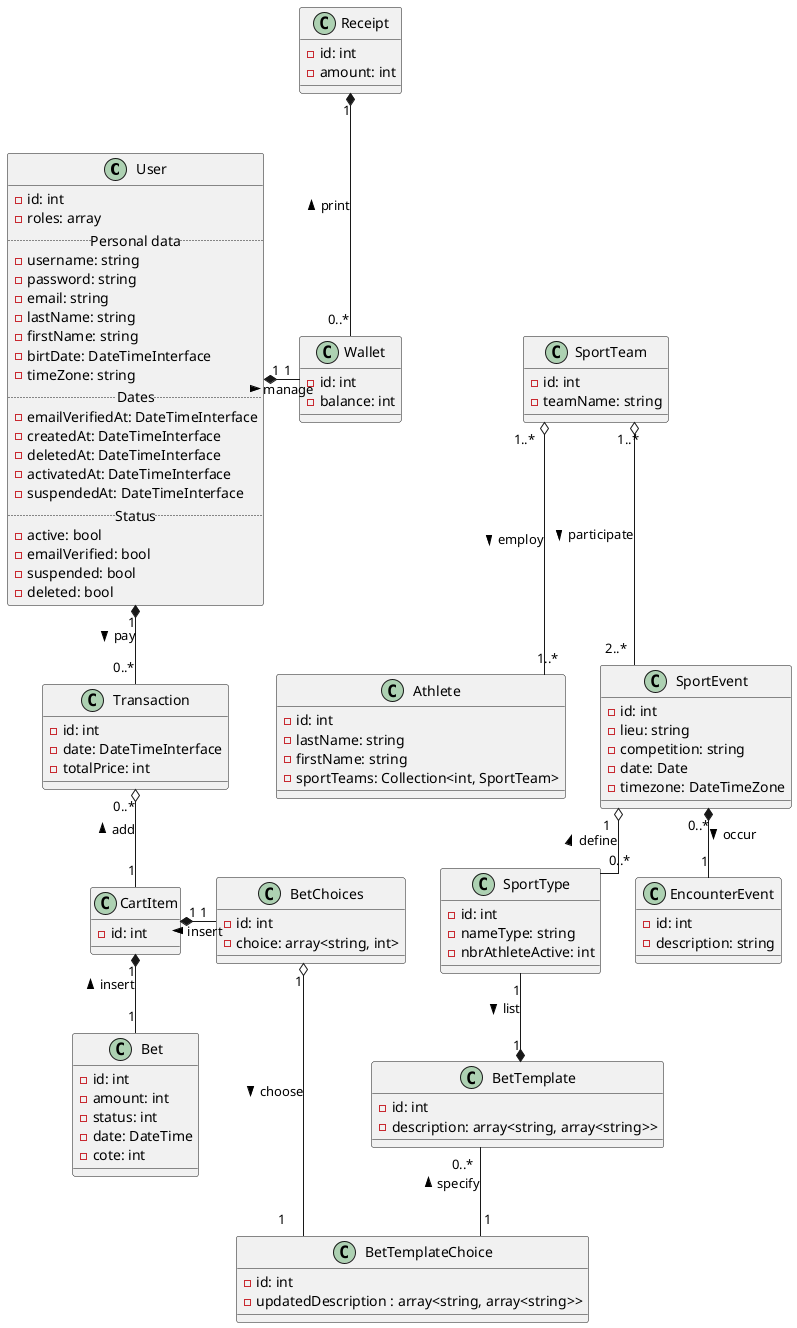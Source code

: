 @startuml

skinparam linetype ortho

' Human management
class User {
    -id: int
    -roles: array
    ..Personal data..
    -username: string
    -password: string
    -email: string
    -lastName: string
    -firstName: string
    -birtDate: DateTimeInterface
    -timeZone: string
    ..Dates..
    -emailVerifiedAt: DateTimeInterface
    -createdAt: DateTimeInterface
    -deletedAt: DateTimeInterface
    -activatedAt: DateTimeInterface
    -suspendedAt: DateTimeInterface
    ..Status..
    -active: bool
    -emailVerified: bool
    -suspended: bool
    -deleted: bool
}

class Athlete {
    -id: int
    -lastName: string
    -firstName: string
    -sportTeams: Collection<int, SportTeam>
}

' Money management
class Receipt{
    -id: int
    -amount: int
}

class Wallet {
    -id: int
    -balance: int
}

'History
class Transaction{
    -id: int
    -date: DateTimeInterface
    -totalPrice: int
}

class CartItem{
    -id: int
}

'Bets
class Bet {
    -id: int
    -amount: int
    -status: int
    -date: DateTime
    -cote: int
}

class BetChoices{
    -id: int
    -choice: array<string, int>
}

class BetTemplate{
    -id: int
    -description: array<string, array<string>>
}

class BetTemplateChoice{
    -id: int
    -updatedDescription : array<string, array<string>>
}

' Sport management
class SportEvent {
    -id: int
    -lieu: string
    -competition: string
    -date: Date
    -timezone: DateTimeZone
}

class SportTeam {
    -id: int
    -teamName: string
}

class SportType {
    -id: int
    -nameType: string
    -nbrAthleteActive: int
}

class EncounterEvent{
    -id: int
    -description: string
}

' ========================================================================='

' Relation
User "1" *- "1" Wallet : manage >
User "1" *-- "0..*" Transaction : pay >
Receipt "1" *-- "0..*" Wallet : print <
SportEvent "0..*"  *-- "1" EncounterEvent : occur >
CartItem "1" *- "1" BetChoices : insert <
CartItem "1" *-- "1" Bet : insert <
SportType "1" --* "1" BetTemplate : list >


SportTeam "1..*" o-- "1..*" Athlete : employ >
Transaction "0..*" o-- "1" CartItem : add <
SportTeam "1..*" o-- "2..*" SportEvent : participate >
SportEvent "1" o-- "0..*" SportType : define <
BetChoices "1" o--- "1" BetTemplateChoice: choose >


BetTemplate "0..*" -- "1" BetTemplateChoice : specify <

@enduml
